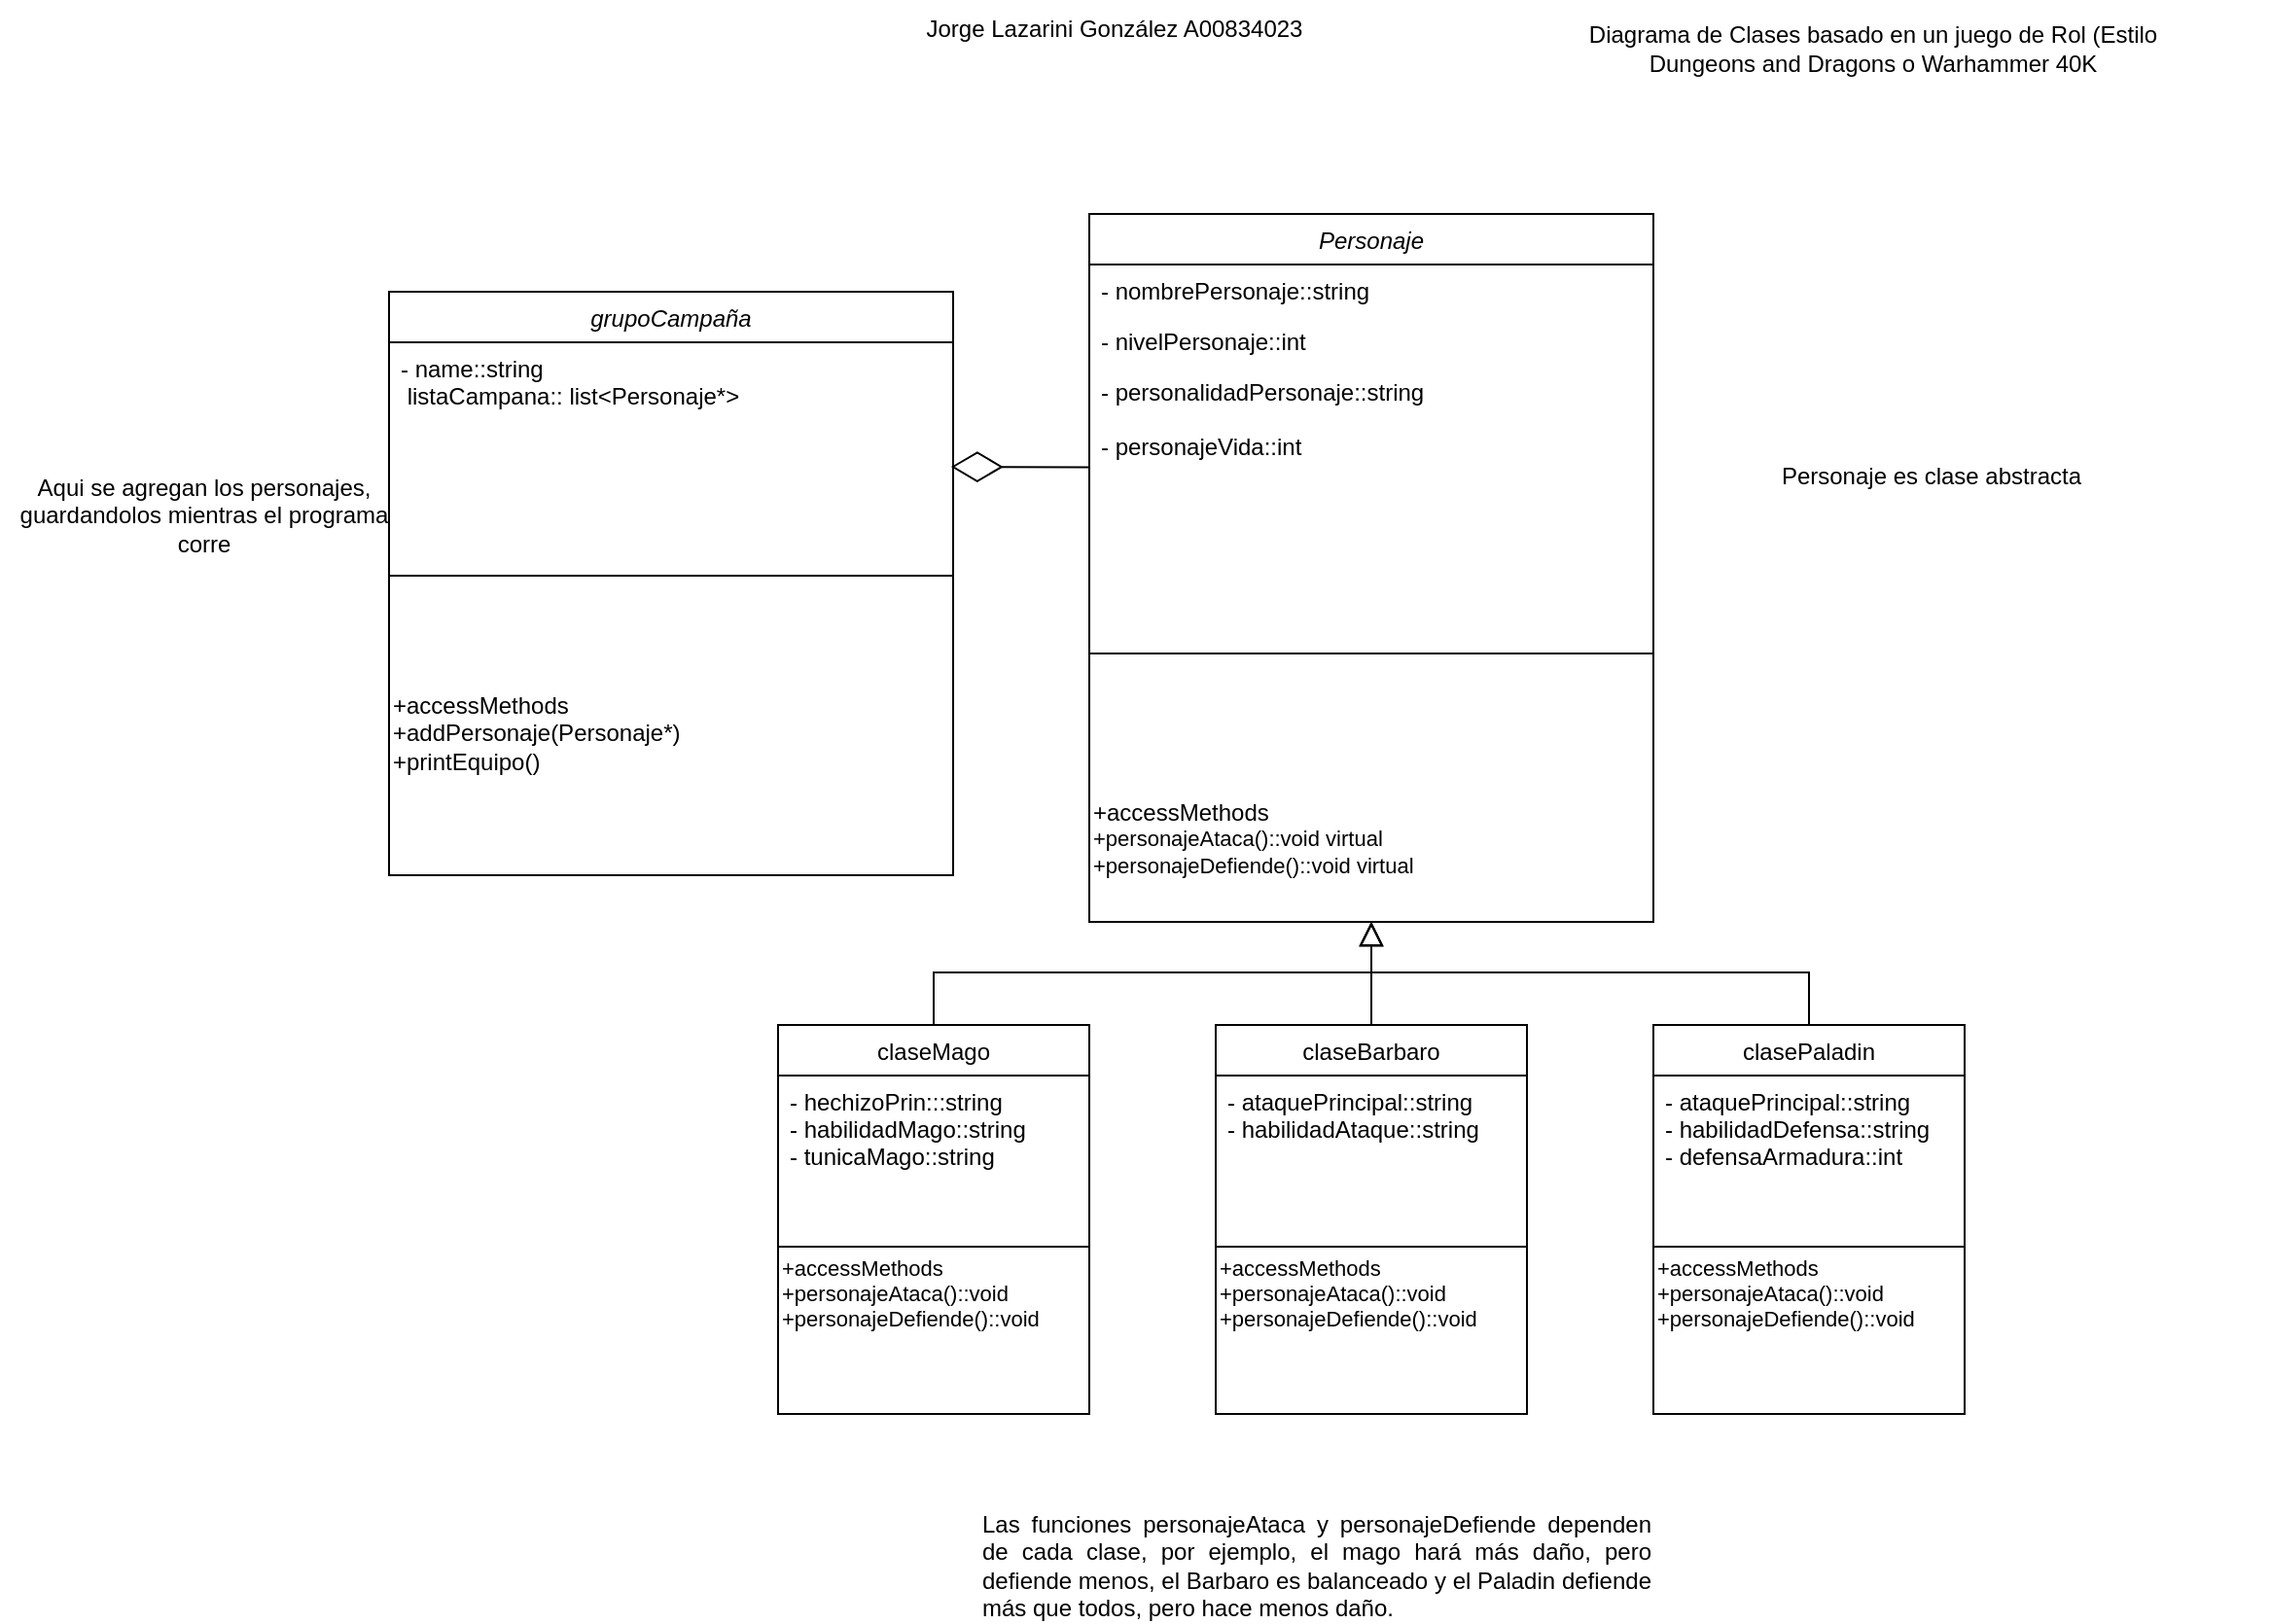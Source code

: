 <mxfile version="20.0.1" type="github">
  <diagram id="C5RBs43oDa-KdzZeNtuy" name="Page-1">
    <mxGraphModel dx="806" dy="998" grid="1" gridSize="10" guides="1" tooltips="1" connect="1" arrows="1" fold="1" page="1" pageScale="1" pageWidth="827" pageHeight="1169" math="0" shadow="0">
      <root>
        <mxCell id="WIyWlLk6GJQsqaUBKTNV-0" />
        <mxCell id="WIyWlLk6GJQsqaUBKTNV-1" parent="WIyWlLk6GJQsqaUBKTNV-0" />
        <mxCell id="zkfFHV4jXpPFQw0GAbJ--0" value="Personaje" style="swimlane;fontStyle=2;align=center;verticalAlign=top;childLayout=stackLayout;horizontal=1;startSize=26;horizontalStack=0;resizeParent=1;resizeLast=0;collapsible=1;marginBottom=0;rounded=0;shadow=0;strokeWidth=1;" parent="WIyWlLk6GJQsqaUBKTNV-1" vertex="1">
          <mxGeometry x="650" y="190" width="290" height="364" as="geometry">
            <mxRectangle x="230" y="140" width="160" height="26" as="alternateBounds" />
          </mxGeometry>
        </mxCell>
        <mxCell id="zkfFHV4jXpPFQw0GAbJ--1" value="- nombrePersonaje::string" style="text;align=left;verticalAlign=top;spacingLeft=4;spacingRight=4;overflow=hidden;rotatable=0;points=[[0,0.5],[1,0.5]];portConstraint=eastwest;" parent="zkfFHV4jXpPFQw0GAbJ--0" vertex="1">
          <mxGeometry y="26" width="290" height="26" as="geometry" />
        </mxCell>
        <mxCell id="zkfFHV4jXpPFQw0GAbJ--2" value="- nivelPersonaje::int" style="text;align=left;verticalAlign=top;spacingLeft=4;spacingRight=4;overflow=hidden;rotatable=0;points=[[0,0.5],[1,0.5]];portConstraint=eastwest;rounded=0;shadow=0;html=0;" parent="zkfFHV4jXpPFQw0GAbJ--0" vertex="1">
          <mxGeometry y="52" width="290" height="26" as="geometry" />
        </mxCell>
        <mxCell id="YnWbSnqM1NXexRPoTGwb-1" value="- personalidadPersonaje::string&#xa;&#xa;- personajeVida::int&#xa;&#xa;&#xa;&#xa;&#xa;&#xa;" style="text;align=left;verticalAlign=top;spacingLeft=4;spacingRight=4;overflow=hidden;rotatable=0;points=[[0,0.5],[1,0.5]];portConstraint=eastwest;rounded=0;shadow=0;html=0;" parent="zkfFHV4jXpPFQw0GAbJ--0" vertex="1">
          <mxGeometry y="78" width="290" height="82" as="geometry" />
        </mxCell>
        <mxCell id="zkfFHV4jXpPFQw0GAbJ--4" value="" style="line;html=1;strokeWidth=1;align=left;verticalAlign=middle;spacingTop=-1;spacingLeft=3;spacingRight=3;rotatable=0;labelPosition=right;points=[];portConstraint=eastwest;" parent="zkfFHV4jXpPFQw0GAbJ--0" vertex="1">
          <mxGeometry y="160" width="290" height="132" as="geometry" />
        </mxCell>
        <mxCell id="YnWbSnqM1NXexRPoTGwb-39" value="&lt;span style=&quot;font-size: 12px;&quot;&gt;+accessMethods&lt;br&gt;&lt;/span&gt;+personajeAtaca()::void virtual&lt;br&gt;+personajeDefiende()::void virtual&lt;br&gt;&lt;span style=&quot;font-size: 12px;&quot;&gt;&lt;br&gt;&lt;/span&gt;" style="text;html=1;strokeColor=none;fillColor=none;align=left;verticalAlign=middle;whiteSpace=wrap;rounded=0;fontSize=11;" parent="zkfFHV4jXpPFQw0GAbJ--0" vertex="1">
          <mxGeometry y="292" width="290" height="72" as="geometry" />
        </mxCell>
        <mxCell id="zkfFHV4jXpPFQw0GAbJ--6" value="claseBarbaro" style="swimlane;fontStyle=0;align=center;verticalAlign=top;childLayout=stackLayout;horizontal=1;startSize=26;horizontalStack=0;resizeParent=1;resizeLast=0;collapsible=1;marginBottom=0;rounded=0;shadow=0;strokeWidth=1;" parent="WIyWlLk6GJQsqaUBKTNV-1" vertex="1">
          <mxGeometry x="715" y="607" width="160" height="200" as="geometry">
            <mxRectangle x="130" y="380" width="160" height="26" as="alternateBounds" />
          </mxGeometry>
        </mxCell>
        <mxCell id="zkfFHV4jXpPFQw0GAbJ--7" value="- ataquePrincipal::string&#xa;- habilidadAtaque::string&#xa;" style="text;align=left;verticalAlign=top;spacingLeft=4;spacingRight=4;overflow=hidden;rotatable=0;points=[[0,0.5],[1,0.5]];portConstraint=eastwest;" parent="zkfFHV4jXpPFQw0GAbJ--6" vertex="1">
          <mxGeometry y="26" width="160" height="84" as="geometry" />
        </mxCell>
        <mxCell id="zkfFHV4jXpPFQw0GAbJ--9" value="" style="line;html=1;strokeWidth=1;align=left;verticalAlign=middle;spacingTop=-1;spacingLeft=3;spacingRight=3;rotatable=0;labelPosition=right;points=[];portConstraint=eastwest;" parent="zkfFHV4jXpPFQw0GAbJ--6" vertex="1">
          <mxGeometry y="110" width="160" height="8" as="geometry" />
        </mxCell>
        <mxCell id="YnWbSnqM1NXexRPoTGwb-41" value="+accessMethods&lt;br&gt;+personajeAtaca()::void&lt;br&gt;+personajeDefiende()::void" style="text;html=1;align=left;verticalAlign=middle;resizable=0;points=[];autosize=1;strokeColor=none;fillColor=none;fontSize=11;" parent="zkfFHV4jXpPFQw0GAbJ--6" vertex="1">
          <mxGeometry y="118" width="160" height="40" as="geometry" />
        </mxCell>
        <mxCell id="zkfFHV4jXpPFQw0GAbJ--12" value="" style="endArrow=block;endSize=10;endFill=0;shadow=0;strokeWidth=1;rounded=0;edgeStyle=elbowEdgeStyle;elbow=vertical;" parent="WIyWlLk6GJQsqaUBKTNV-1" source="zkfFHV4jXpPFQw0GAbJ--6" target="zkfFHV4jXpPFQw0GAbJ--0" edge="1">
          <mxGeometry width="160" relative="1" as="geometry">
            <mxPoint x="760" y="363" as="sourcePoint" />
            <mxPoint x="760" y="363" as="targetPoint" />
          </mxGeometry>
        </mxCell>
        <mxCell id="YnWbSnqM1NXexRPoTGwb-0" value="Diagrama de Clases basado en un juego de Rol (Estilo Dungeons and Dragons o Warhammer 40K" style="text;html=1;strokeColor=none;fillColor=none;align=center;verticalAlign=middle;whiteSpace=wrap;rounded=0;" parent="WIyWlLk6GJQsqaUBKTNV-1" vertex="1">
          <mxGeometry x="880" y="90" width="346" height="30" as="geometry" />
        </mxCell>
        <mxCell id="c_kYQ8IZpwhRT2IFjkSb-8" value="" style="endArrow=diamondThin;endFill=0;endSize=24;html=1;rounded=0;exitX=0.006;exitY=0.033;exitDx=0;exitDy=0;exitPerimeter=0;" parent="WIyWlLk6GJQsqaUBKTNV-1" edge="1">
          <mxGeometry width="160" relative="1" as="geometry">
            <mxPoint x="650" y="320.31" as="sourcePoint" />
            <mxPoint x="578.92" y="320.0" as="targetPoint" />
          </mxGeometry>
        </mxCell>
        <mxCell id="c_kYQ8IZpwhRT2IFjkSb-9" value="grupoCampaña" style="swimlane;fontStyle=2;align=center;verticalAlign=top;childLayout=stackLayout;horizontal=1;startSize=26;horizontalStack=0;resizeParent=1;resizeLast=0;collapsible=1;marginBottom=0;rounded=0;shadow=0;strokeWidth=1;" parent="WIyWlLk6GJQsqaUBKTNV-1" vertex="1">
          <mxGeometry x="290" y="230" width="290" height="300" as="geometry">
            <mxRectangle x="230" y="140" width="160" height="26" as="alternateBounds" />
          </mxGeometry>
        </mxCell>
        <mxCell id="c_kYQ8IZpwhRT2IFjkSb-10" value="- name::string&#xa; listaCampana:: list&lt;Personaje*&gt;&#xa;" style="text;align=left;verticalAlign=top;spacingLeft=4;spacingRight=4;overflow=hidden;rotatable=0;points=[[0,0.5],[1,0.5]];portConstraint=eastwest;" parent="c_kYQ8IZpwhRT2IFjkSb-9" vertex="1">
          <mxGeometry y="26" width="290" height="54" as="geometry" />
        </mxCell>
        <mxCell id="c_kYQ8IZpwhRT2IFjkSb-13" value="" style="line;html=1;strokeWidth=1;align=left;verticalAlign=middle;spacingTop=-1;spacingLeft=3;spacingRight=3;rotatable=0;labelPosition=right;points=[];portConstraint=eastwest;" parent="c_kYQ8IZpwhRT2IFjkSb-9" vertex="1">
          <mxGeometry y="80" width="290" height="132" as="geometry" />
        </mxCell>
        <mxCell id="c_kYQ8IZpwhRT2IFjkSb-14" value="&lt;span style=&quot;font-size: 12px;&quot;&gt;+accessMethods&lt;br&gt;&lt;/span&gt;&lt;span style=&quot;font-size: 12px;&quot;&gt;+addPersonaje(Personaje*)&lt;br&gt;+printEquipo()&lt;br&gt;&lt;/span&gt;" style="text;html=1;strokeColor=none;fillColor=none;align=left;verticalAlign=middle;whiteSpace=wrap;rounded=0;fontSize=11;" parent="c_kYQ8IZpwhRT2IFjkSb-9" vertex="1">
          <mxGeometry y="212" width="290" height="30" as="geometry" />
        </mxCell>
        <mxCell id="Y4lx1xP69L2FTdFUSrKX-28" value="Jorge Lazarini González A00834023" style="text;html=1;strokeColor=none;fillColor=none;align=center;verticalAlign=middle;whiteSpace=wrap;rounded=0;" parent="WIyWlLk6GJQsqaUBKTNV-1" vertex="1">
          <mxGeometry x="490" y="80" width="346" height="30" as="geometry" />
        </mxCell>
        <mxCell id="2NLn9DDJyvhrYCUWH8hX-0" value="clasePaladin" style="swimlane;fontStyle=0;align=center;verticalAlign=top;childLayout=stackLayout;horizontal=1;startSize=26;horizontalStack=0;resizeParent=1;resizeLast=0;collapsible=1;marginBottom=0;rounded=0;shadow=0;strokeWidth=1;" parent="WIyWlLk6GJQsqaUBKTNV-1" vertex="1">
          <mxGeometry x="940" y="607" width="160" height="200" as="geometry">
            <mxRectangle x="130" y="380" width="160" height="26" as="alternateBounds" />
          </mxGeometry>
        </mxCell>
        <mxCell id="2NLn9DDJyvhrYCUWH8hX-1" value="- ataquePrincipal::string&#xa;- habilidadDefensa::string&#xa;- defensaArmadura::int" style="text;align=left;verticalAlign=top;spacingLeft=4;spacingRight=4;overflow=hidden;rotatable=0;points=[[0,0.5],[1,0.5]];portConstraint=eastwest;" parent="2NLn9DDJyvhrYCUWH8hX-0" vertex="1">
          <mxGeometry y="26" width="160" height="84" as="geometry" />
        </mxCell>
        <mxCell id="2NLn9DDJyvhrYCUWH8hX-2" value="" style="line;html=1;strokeWidth=1;align=left;verticalAlign=middle;spacingTop=-1;spacingLeft=3;spacingRight=3;rotatable=0;labelPosition=right;points=[];portConstraint=eastwest;" parent="2NLn9DDJyvhrYCUWH8hX-0" vertex="1">
          <mxGeometry y="110" width="160" height="8" as="geometry" />
        </mxCell>
        <mxCell id="2NLn9DDJyvhrYCUWH8hX-3" value="+accessMethods&lt;br&gt;+personajeAtaca()::void&lt;br&gt;+personajeDefiende()::void" style="text;html=1;align=left;verticalAlign=middle;resizable=0;points=[];autosize=1;strokeColor=none;fillColor=none;fontSize=11;" parent="2NLn9DDJyvhrYCUWH8hX-0" vertex="1">
          <mxGeometry y="118" width="160" height="40" as="geometry" />
        </mxCell>
        <mxCell id="2NLn9DDJyvhrYCUWH8hX-4" value="" style="endArrow=block;endSize=10;endFill=0;shadow=0;strokeWidth=1;rounded=0;edgeStyle=elbowEdgeStyle;elbow=vertical;entryX=0.5;entryY=1;entryDx=0;entryDy=0;" parent="WIyWlLk6GJQsqaUBKTNV-1" source="2NLn9DDJyvhrYCUWH8hX-0" target="YnWbSnqM1NXexRPoTGwb-39" edge="1">
          <mxGeometry width="160" relative="1" as="geometry">
            <mxPoint x="1005" y="363" as="sourcePoint" />
            <mxPoint x="1040" y="542" as="targetPoint" />
            <Array as="points">
              <mxPoint x="860" y="580" />
            </Array>
          </mxGeometry>
        </mxCell>
        <mxCell id="2NLn9DDJyvhrYCUWH8hX-5" value="claseMago" style="swimlane;fontStyle=0;align=center;verticalAlign=top;childLayout=stackLayout;horizontal=1;startSize=26;horizontalStack=0;resizeParent=1;resizeLast=0;collapsible=1;marginBottom=0;rounded=0;shadow=0;strokeWidth=1;" parent="WIyWlLk6GJQsqaUBKTNV-1" vertex="1">
          <mxGeometry x="490" y="607" width="160" height="200" as="geometry">
            <mxRectangle x="130" y="380" width="160" height="26" as="alternateBounds" />
          </mxGeometry>
        </mxCell>
        <mxCell id="2NLn9DDJyvhrYCUWH8hX-6" value="- hechizoPrin:::string&#xa;- habilidadMago::string&#xa;- tunicaMago::string" style="text;align=left;verticalAlign=top;spacingLeft=4;spacingRight=4;overflow=hidden;rotatable=0;points=[[0,0.5],[1,0.5]];portConstraint=eastwest;" parent="2NLn9DDJyvhrYCUWH8hX-5" vertex="1">
          <mxGeometry y="26" width="160" height="84" as="geometry" />
        </mxCell>
        <mxCell id="2NLn9DDJyvhrYCUWH8hX-7" value="" style="line;html=1;strokeWidth=1;align=left;verticalAlign=middle;spacingTop=-1;spacingLeft=3;spacingRight=3;rotatable=0;labelPosition=right;points=[];portConstraint=eastwest;" parent="2NLn9DDJyvhrYCUWH8hX-5" vertex="1">
          <mxGeometry y="110" width="160" height="8" as="geometry" />
        </mxCell>
        <mxCell id="2NLn9DDJyvhrYCUWH8hX-8" value="+accessMethods&lt;br&gt;+personajeAtaca()::void&lt;br&gt;+personajeDefiende()::void" style="text;html=1;align=left;verticalAlign=middle;resizable=0;points=[];autosize=1;strokeColor=none;fillColor=none;fontSize=11;" parent="2NLn9DDJyvhrYCUWH8hX-5" vertex="1">
          <mxGeometry y="118" width="160" height="40" as="geometry" />
        </mxCell>
        <mxCell id="2NLn9DDJyvhrYCUWH8hX-9" value="" style="endArrow=block;endSize=10;endFill=0;shadow=0;strokeWidth=1;rounded=0;edgeStyle=elbowEdgeStyle;elbow=vertical;entryX=0.5;entryY=1;entryDx=0;entryDy=0;" parent="WIyWlLk6GJQsqaUBKTNV-1" source="2NLn9DDJyvhrYCUWH8hX-5" target="YnWbSnqM1NXexRPoTGwb-39" edge="1">
          <mxGeometry width="160" relative="1" as="geometry">
            <mxPoint x="555" y="371" as="sourcePoint" />
            <mxPoint x="800" y="540" as="targetPoint" />
            <Array as="points">
              <mxPoint x="740" y="580" />
            </Array>
          </mxGeometry>
        </mxCell>
        <mxCell id="0PliuiPcduQbHKYqvE2l-0" value="Personaje es clase abstracta" style="text;html=1;strokeColor=none;fillColor=none;align=center;verticalAlign=middle;whiteSpace=wrap;rounded=0;" vertex="1" parent="WIyWlLk6GJQsqaUBKTNV-1">
          <mxGeometry x="910" y="310" width="346" height="30" as="geometry" />
        </mxCell>
        <mxCell id="0PliuiPcduQbHKYqvE2l-1" value="&lt;div style=&quot;text-align: justify;&quot;&gt;&lt;span style=&quot;background-color: initial;&quot;&gt;Las funciones personajeAtaca y personajeDefiende dependen de cada clase, por ejemplo, el mago hará más daño, pero defiende menos, el Barbaro es balanceado y el Paladin defiende más que todos, pero hace menos daño.&lt;/span&gt;&lt;/div&gt;" style="text;html=1;strokeColor=none;fillColor=none;align=center;verticalAlign=middle;whiteSpace=wrap;rounded=0;" vertex="1" parent="WIyWlLk6GJQsqaUBKTNV-1">
          <mxGeometry x="594" y="870" width="346" height="30" as="geometry" />
        </mxCell>
        <mxCell id="0PliuiPcduQbHKYqvE2l-2" value="Aqui se agregan los personajes, guardandolos mientras el programa corre&lt;br&gt;" style="text;html=1;strokeColor=none;fillColor=none;align=center;verticalAlign=middle;whiteSpace=wrap;rounded=0;" vertex="1" parent="WIyWlLk6GJQsqaUBKTNV-1">
          <mxGeometry x="90" y="320" width="210" height="50" as="geometry" />
        </mxCell>
      </root>
    </mxGraphModel>
  </diagram>
</mxfile>
